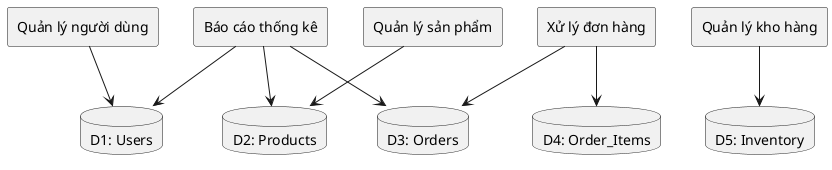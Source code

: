 @startuml
rectangle "Quản lý người dùng" as P1
rectangle "Quản lý sản phẩm" as P2
rectangle "Xử lý đơn hàng" as P3
rectangle "Quản lý kho hàng" as P4
rectangle "Báo cáo thống kê" as P5

database "D1: Users" as D1
database "D2: Products" as D2
database "D3: Orders" as D3
database "D4: Order_Items" as D4
database "D5: Inventory" as D5

P1 --> D1
P2 --> D2
P3 --> D3
P3 --> D4
P4 --> D5
P5 --> D3
P5 --> D1
P5 --> D2
@enduml
